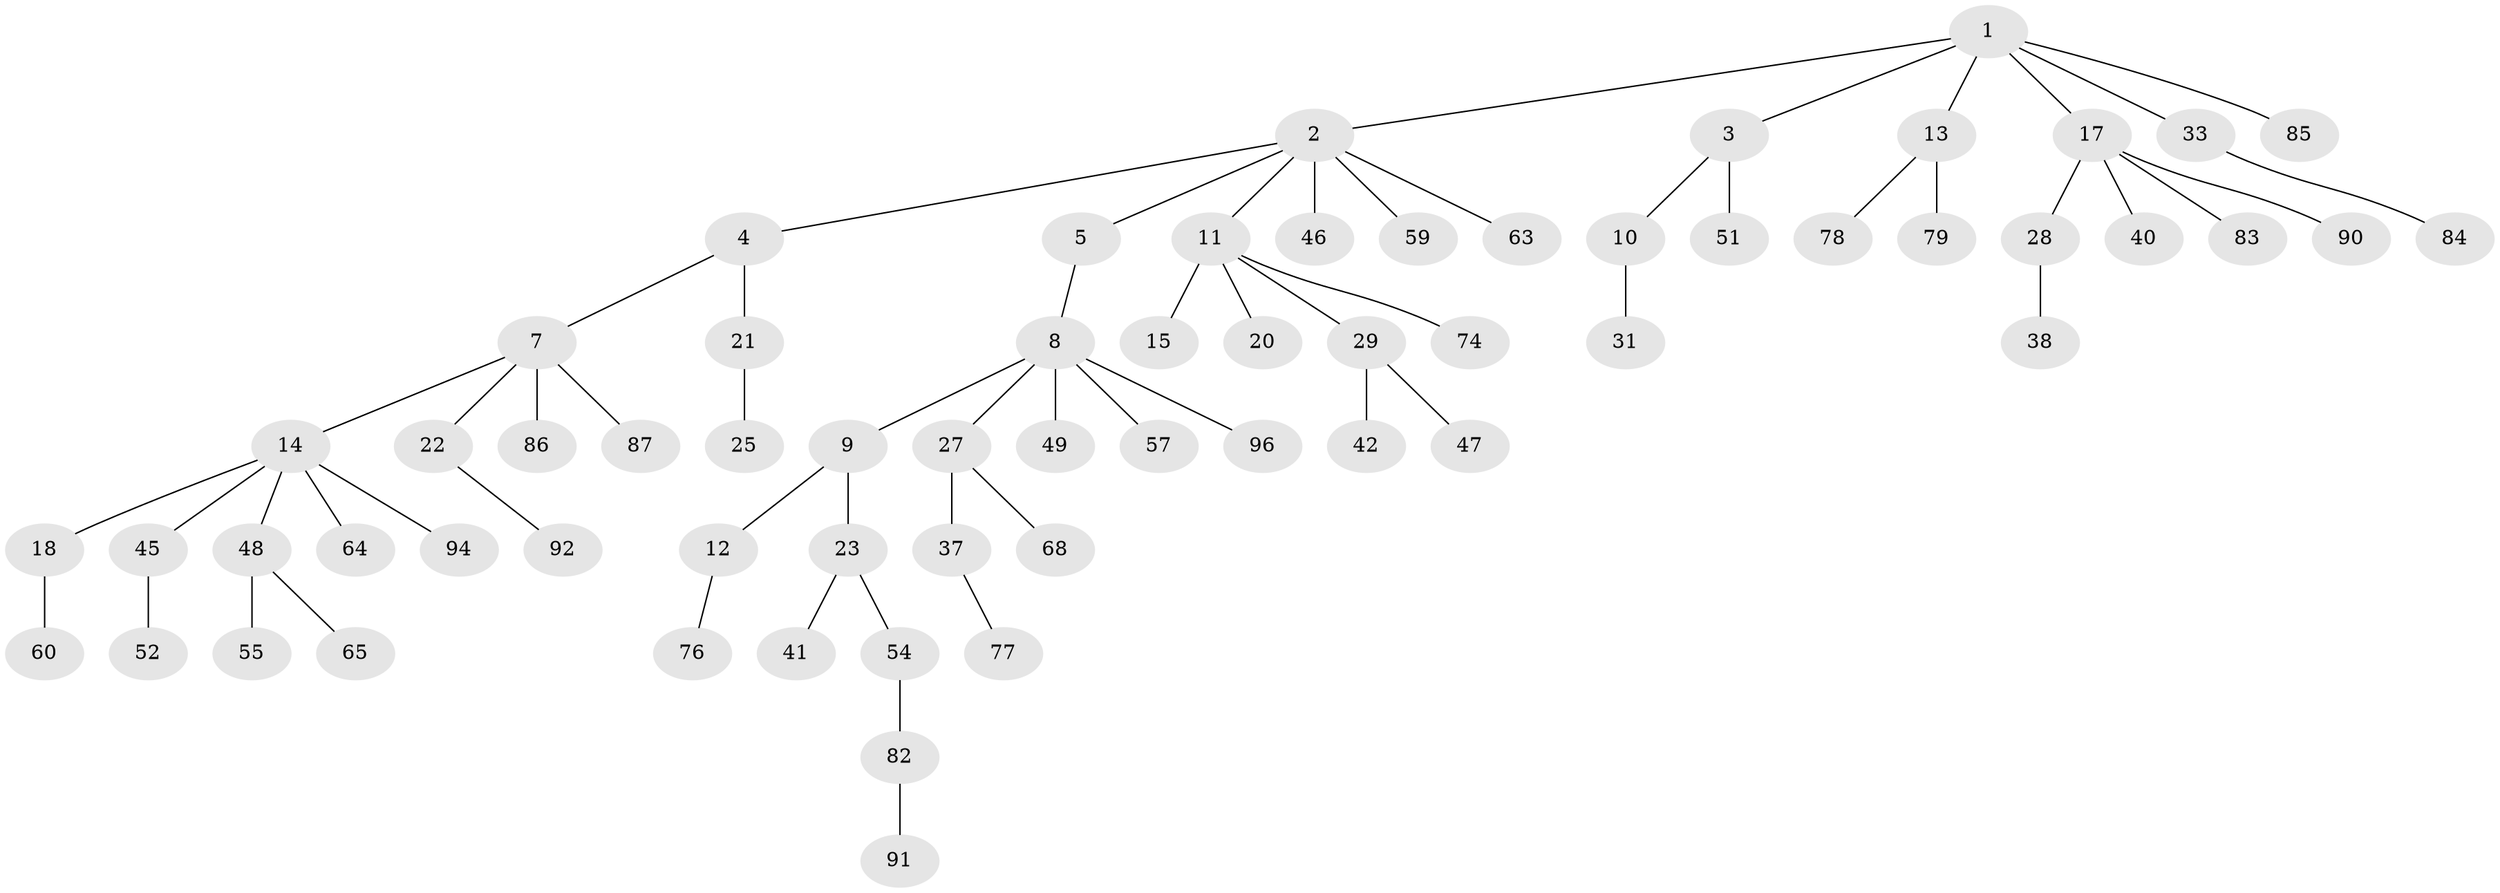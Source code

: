 // Generated by graph-tools (version 1.1) at 2025/52/02/27/25 19:52:13]
// undirected, 63 vertices, 62 edges
graph export_dot {
graph [start="1"]
  node [color=gray90,style=filled];
  1 [super="+30"];
  2 [super="+44"];
  3 [super="+6"];
  4 [super="+61"];
  5 [super="+19"];
  7 [super="+50"];
  8 [super="+26"];
  9 [super="+67"];
  10;
  11 [super="+16"];
  12 [super="+32"];
  13 [super="+93"];
  14 [super="+43"];
  15 [super="+69"];
  17 [super="+71"];
  18 [super="+53"];
  20;
  21 [super="+56"];
  22 [super="+34"];
  23 [super="+24"];
  25 [super="+66"];
  27 [super="+62"];
  28 [super="+39"];
  29 [super="+35"];
  31 [super="+89"];
  33 [super="+36"];
  37;
  38 [super="+80"];
  40;
  41;
  42;
  45;
  46;
  47;
  48;
  49;
  51;
  52 [super="+75"];
  54 [super="+72"];
  55 [super="+58"];
  57;
  59;
  60 [super="+73"];
  63;
  64;
  65 [super="+70"];
  68 [super="+81"];
  74;
  76;
  77;
  78;
  79;
  82 [super="+88"];
  83;
  84;
  85;
  86;
  87;
  90;
  91;
  92;
  94 [super="+95"];
  96;
  1 -- 2;
  1 -- 3;
  1 -- 13;
  1 -- 17;
  1 -- 33;
  1 -- 85;
  2 -- 4;
  2 -- 5;
  2 -- 11;
  2 -- 46;
  2 -- 63;
  2 -- 59;
  3 -- 10;
  3 -- 51;
  4 -- 7;
  4 -- 21;
  5 -- 8;
  7 -- 14;
  7 -- 22;
  7 -- 86;
  7 -- 87;
  8 -- 9;
  8 -- 27;
  8 -- 49;
  8 -- 57;
  8 -- 96;
  9 -- 12;
  9 -- 23;
  10 -- 31;
  11 -- 15;
  11 -- 20;
  11 -- 29;
  11 -- 74;
  12 -- 76;
  13 -- 78;
  13 -- 79;
  14 -- 18;
  14 -- 48;
  14 -- 64;
  14 -- 94;
  14 -- 45;
  17 -- 28;
  17 -- 40;
  17 -- 83;
  17 -- 90;
  18 -- 60;
  21 -- 25;
  22 -- 92;
  23 -- 41;
  23 -- 54;
  27 -- 37;
  27 -- 68;
  28 -- 38;
  29 -- 42;
  29 -- 47;
  33 -- 84;
  37 -- 77;
  45 -- 52;
  48 -- 55;
  48 -- 65;
  54 -- 82;
  82 -- 91;
}
